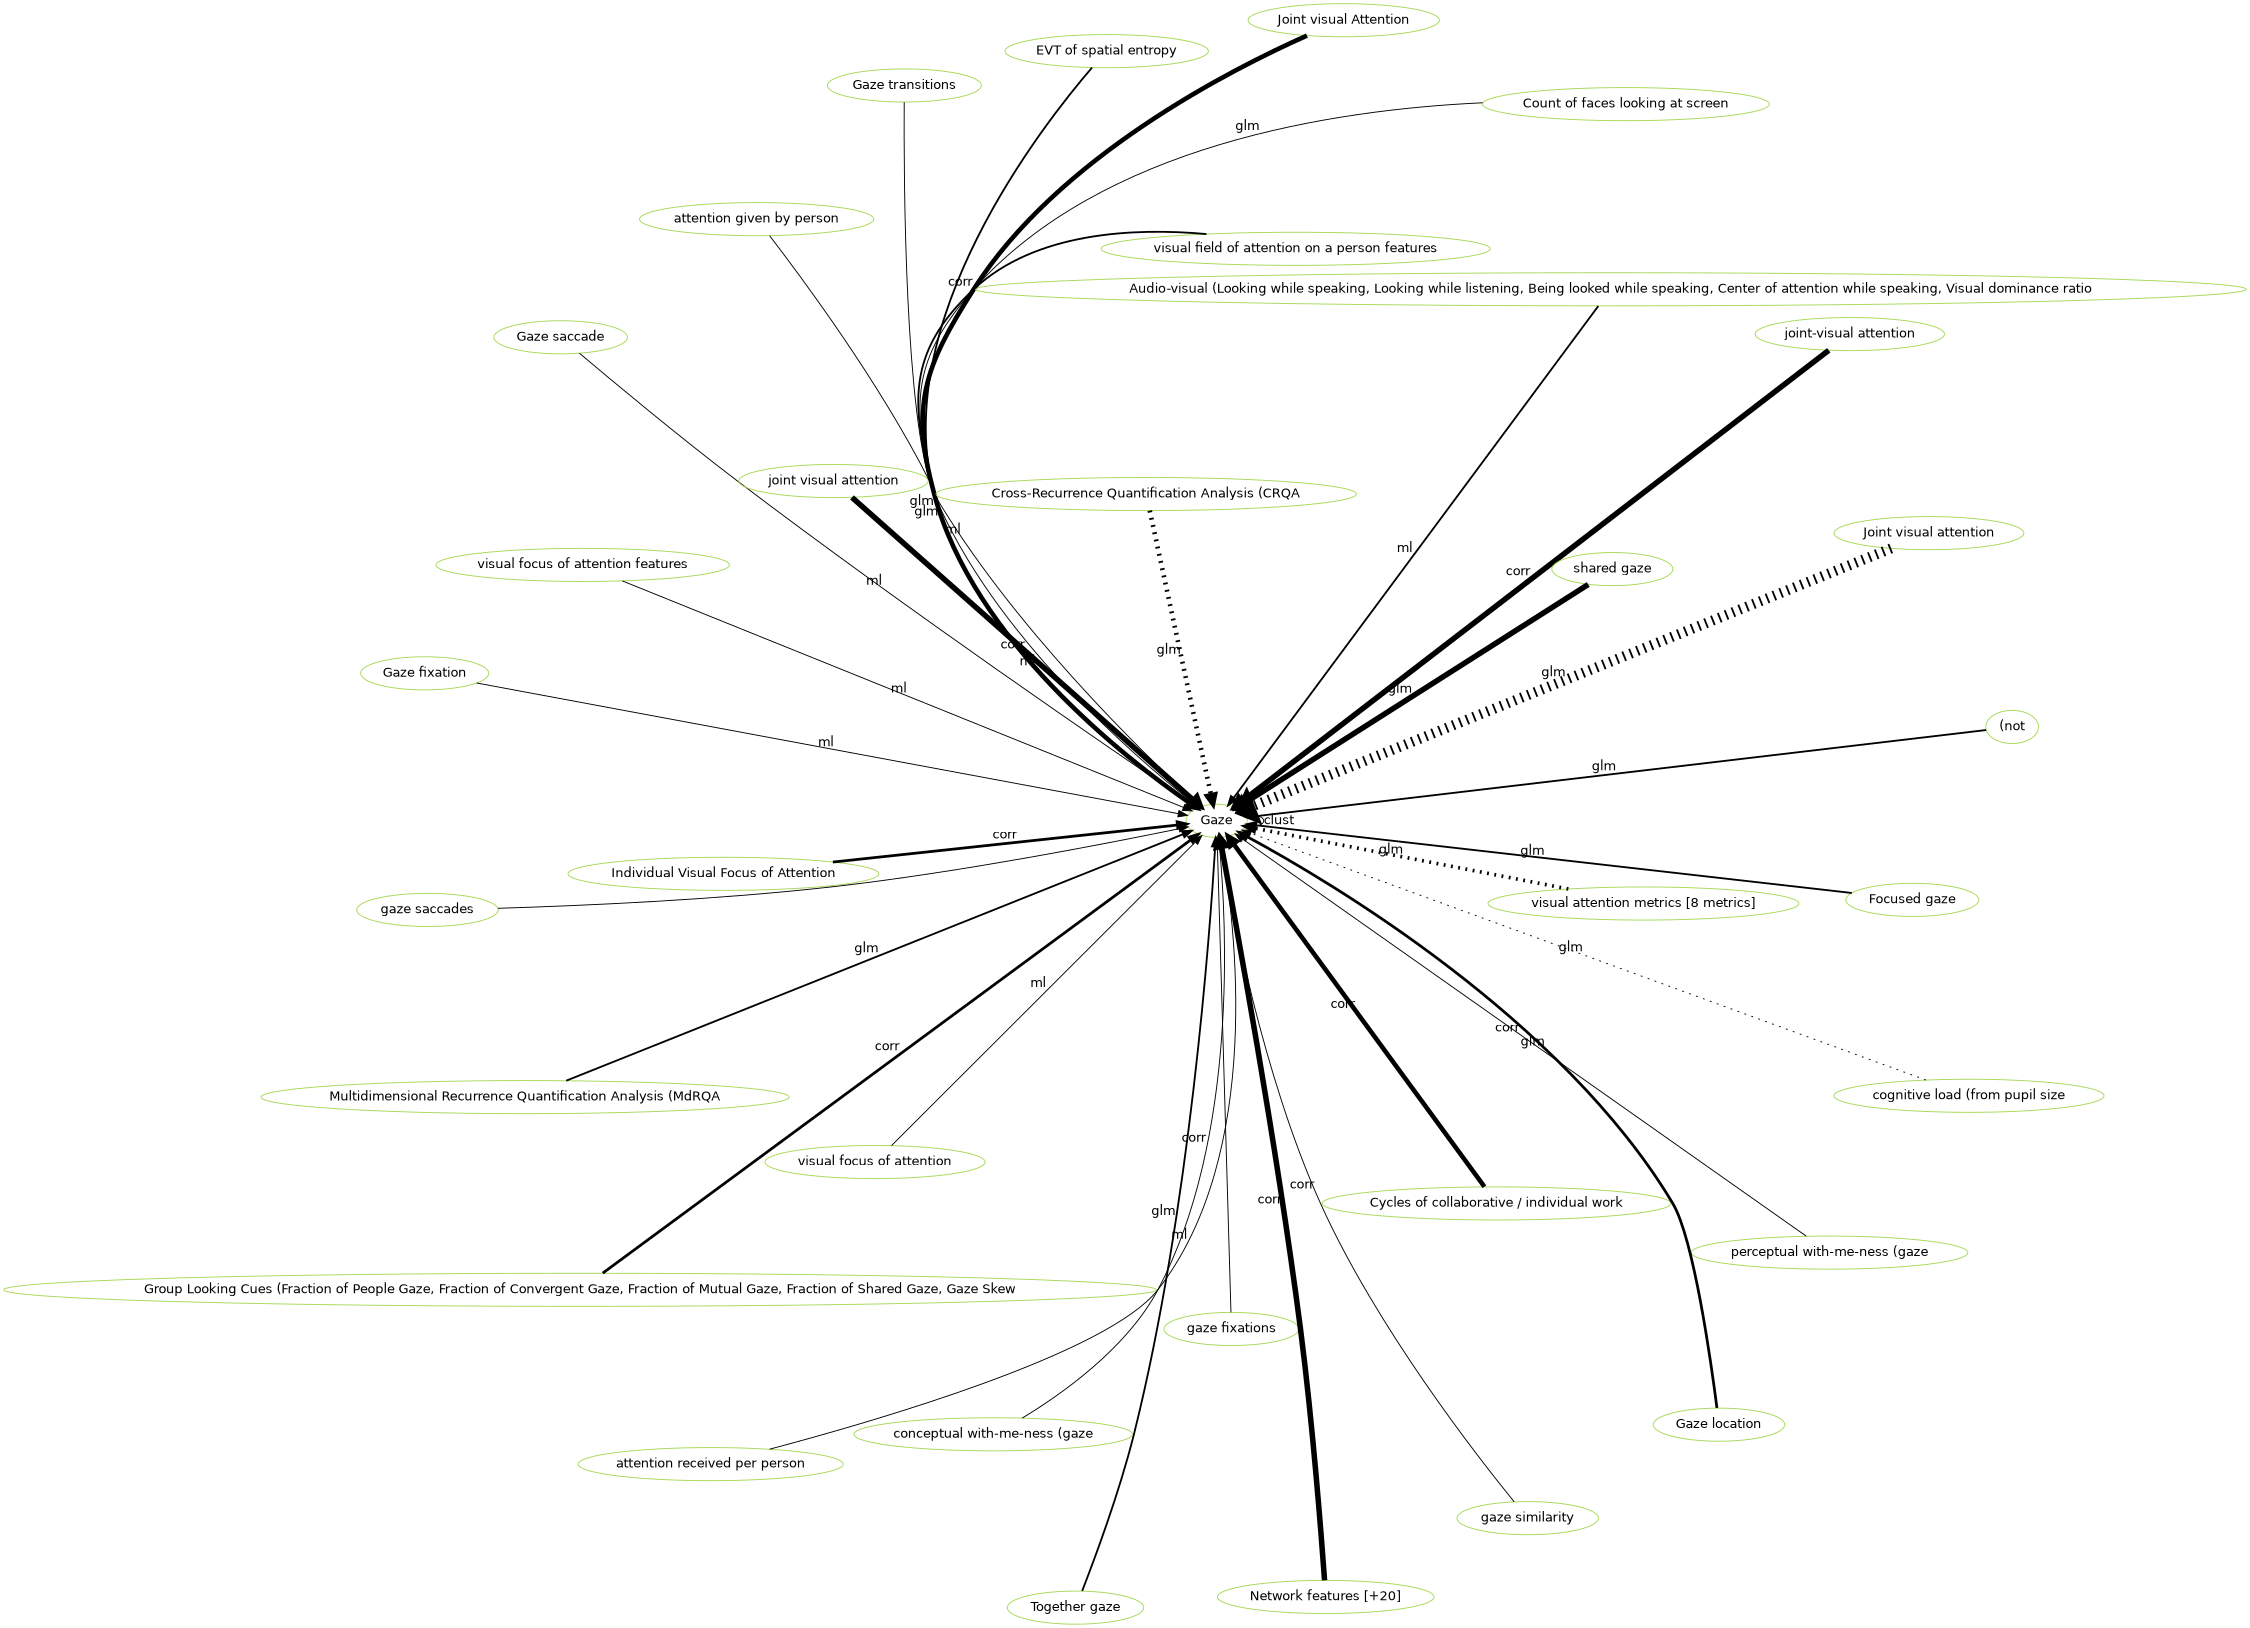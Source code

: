 digraph world {
        size="15,15";
        layout=neato
        graph [fontname = "helvetica"];
        node [fontname = "helvetica", colorscheme=set28];
        edge [fontname = "helvetica", colorscheme=set28];

	"Gaze" [href="index.svg"];
	"Focused gaze" [href="https://scholar.google.com/scholar?hl=en&q=Understanding%20collaborative%20program%20comprehension:%20Interlacing%20gaze%20and%20dialogues" target="_blank" , color="5"];
	"Together gaze" [href="https://scholar.google.com/scholar?hl=en&q=Understanding%20collaborative%20program%20comprehension:%20Interlacing%20gaze%20and%20dialogues" target="_blank" , color="5"];
	"Focused gaze" [href="https://scholar.google.com/scholar?hl=en&q=Understanding%20collaborative%20program%20comprehension:%20Interlacing%20gaze%20and%20dialogues" target="_blank" , color="5"];
	"Together gaze" [href="https://scholar.google.com/scholar?hl=en&q=Understanding%20collaborative%20program%20comprehension:%20Interlacing%20gaze%20and%20dialogues" target="_blank" , color="5"];
	"Gaze transitions" [href="https://scholar.google.com/scholar?hl=en&q=Understanding%20collaborative%20program%20comprehension:%20Interlacing%20gaze%20and%20dialogues" target="_blank" , color="5"];
	"visual attention metrics [8 metrics]" [href="https://scholar.google.com/scholar?hl=en&q=A%20Multimodal-Sensor-Enabled%20Room%20for%20Unobtrusive%20Group%20Meeting%20Analysis" target="_blank" , color="5"];
	"visual attention metrics [8 metrics]" [href="https://scholar.google.com/scholar?hl=en&q=A%20Multimodal-Sensor-Enabled%20Room%20for%20Unobtrusive%20Group%20Meeting%20Analysis" target="_blank" , color="5"];
	"visual attention metrics [8 metrics]" [href="https://scholar.google.com/scholar?hl=en&q=A%20Multimodal-Sensor-Enabled%20Room%20for%20Unobtrusive%20Group%20Meeting%20Analysis" target="_blank" , color="5"];
	"visual attention metrics [8 metrics]" [href="https://scholar.google.com/scholar?hl=en&q=A%20Multimodal-Sensor-Enabled%20Room%20for%20Unobtrusive%20Group%20Meeting%20Analysis" target="_blank" , color="5"];
	"Individual Visual Focus of Attention" [href="https://scholar.google.com/scholar?hl=en&q=Linking%20Speaking%20and%20Looking%20Behavior%20Patterns%20with%20Group%20Composition,%20Perception,%20and%20Performance" target="_blank" , color="5"];
	"Group Looking Cues (Fraction of People Gaze, Fraction of Convergent Gaze, Fraction of Mutual Gaze, Fraction of Shared Gaze, Gaze Skew" [href="https://scholar.google.com/scholar?hl=en&q=Linking%20Speaking%20and%20Looking%20Behavior%20Patterns%20with%20Group%20Composition,%20Perception,%20and%20Performance" target="_blank" , color="5"];
	"Individual Visual Focus of Attention" [href="https://scholar.google.com/scholar?hl=en&q=Linking%20Speaking%20and%20Looking%20Behavior%20Patterns%20with%20Group%20Composition,%20Perception,%20and%20Performance" target="_blank" , color="5"];
	"Group Looking Cues (Fraction of People Gaze, Fraction of Convergent Gaze, Fraction of Mutual Gaze, Fraction of Shared Gaze, Gaze Skew" [href="https://scholar.google.com/scholar?hl=en&q=Linking%20Speaking%20and%20Looking%20Behavior%20Patterns%20with%20Group%20Composition,%20Perception,%20and%20Performance" target="_blank" , color="5"];
	"Individual Visual Focus of Attention" [href="https://scholar.google.com/scholar?hl=en&q=Linking%20Speaking%20and%20Looking%20Behavior%20Patterns%20with%20Group%20Composition,%20Perception,%20and%20Performance" target="_blank" , color="5"];
	"Group Looking Cues (Fraction of People Gaze, Fraction of Convergent Gaze, Fraction of Mutual Gaze, Fraction of Shared Gaze, Gaze Skew" [href="https://scholar.google.com/scholar?hl=en&q=Linking%20Speaking%20and%20Looking%20Behavior%20Patterns%20with%20Group%20Composition,%20Perception,%20and%20Performance" target="_blank" , color="5"];
	"perceptual with-me-ness (gaze" [href="https://scholar.google.com/scholar?hl=en&q=Looking%20AT%20versus%20Looking%20THROUGH:%20A%20Dual%20Eye-tracking%20Study%20in%20MOOC%20Context" target="_blank" , color="5"];
	"conceptual with-me-ness (gaze" [href="https://scholar.google.com/scholar?hl=en&q=Looking%20AT%20versus%20Looking%20THROUGH:%20A%20Dual%20Eye-tracking%20Study%20in%20MOOC%20Context" target="_blank" , color="5"];
	"gaze similarity" [href="https://scholar.google.com/scholar?hl=en&q=Looking%20AT%20versus%20Looking%20THROUGH:%20A%20Dual%20Eye-tracking%20Study%20in%20MOOC%20Context" target="_blank" , color="5"];
	"gaze fixations" [href="https://scholar.google.com/scholar?hl=en&q=A%20Network%20Analytic%20Approach%20to%20Gaze%20Coordination%20during%20a%20Collaborative%20Task" target="_blank" , color="5"];
	"gaze saccades" [href="https://scholar.google.com/scholar?hl=en&q=A%20Network%20Analytic%20Approach%20to%20Gaze%20Coordination%20during%20a%20Collaborative%20Task" target="_blank" , color="5"];
	"(not" [href="https://scholar.google.com/scholar?hl=en&q=Dual%20Gaze%20as%20a%20Proxy%20for%20Collaboration%20in%20Informal%20Learning" target="_blank" , color="5"];
	"(not" [href="https://scholar.google.com/scholar?hl=en&q=Dual%20Gaze%20as%20a%20Proxy%20for%20Collaboration%20in%20Informal%20Learning" target="_blank" , color="5"];
	"Joint visual attention" [href="https://scholar.google.com/scholar?hl=en&q=Using%20Eye-Tracking%20Technology%20to%20Support%20Visual%20Coordination%20in%20Collaborative%20Problem-Solving%20Groups" target="_blank" , color="5"];
	"Joint visual attention" [href="https://scholar.google.com/scholar?hl=en&q=Using%20Eye-Tracking%20Technology%20to%20Support%20Visual%20Coordination%20in%20Collaborative%20Problem-Solving%20Groups" target="_blank" , color="5"];
	"Joint visual attention" [href="https://scholar.google.com/scholar?hl=en&q=The%20Effect%20of%20Mutual%20Gaze%20Perception%20on%20Students’%20Verbal%20Coordination" target="_blank" , color="5"];
	"Joint visual attention" [href="https://scholar.google.com/scholar?hl=en&q=The%20Effect%20of%20Mutual%20Gaze%20Perception%20on%20Students’%20Verbal%20Coordination" target="_blank" , color="5"];
	"Joint visual attention" [href="https://scholar.google.com/scholar?hl=en&q=The%20Effect%20of%20Mutual%20Gaze%20Perception%20on%20Students’%20Verbal%20Coordination" target="_blank" , color="5"];
	"Joint visual attention" [href="https://scholar.google.com/scholar?hl=en&q=Detecting%20Collaborative%20Dynamics%20Using%20Mobile%20Eye-Trackers" target="_blank" , color="5"];
	"Gaze" [href="https://scholar.google.com/scholar?hl=en&q=Personality%20Trait%20Classification%20via%20Co-Occurrent%20Multiparty%20Multimodal%20Event%20Discovery" target="_blank" , color="5"];
	"Joint visual Attention" [href="https://scholar.google.com/scholar?hl=en&q=Leveraging%20Mobile%20Eye-Trackers%20to%20Capture%20Joint%20Visual%20Attention%20in%20Co-Located%20Collaborative%20Learning" target="_blank" , color="5"];
	"Cycles of collaborative / individual work" [href="https://scholar.google.com/scholar?hl=en&q=Leveraging%20Mobile%20Eye-Trackers%20to%20Capture%20Joint%20Visual%20Attention%20in%20Co-Located%20Collaborative%20Learning" target="_blank" , color="5"];
	"Cycles of collaborative / individual work" [href="https://scholar.google.com/scholar?hl=en&q=Leveraging%20Mobile%20Eye-Trackers%20to%20Capture%20Joint%20Visual%20Attention%20in%20Co-Located%20Collaborative%20Learning" target="_blank" , color="5"];
	"Cycles of collaborative / individual work" [href="https://scholar.google.com/scholar?hl=en&q=Leveraging%20Mobile%20Eye-Trackers%20to%20Capture%20Joint%20Visual%20Attention%20in%20Co-Located%20Collaborative%20Learning" target="_blank" , color="5"];
	"Gaze location" [href="https://scholar.google.com/scholar?hl=en&q=Gaze%20quality%20assisted%20automatic%20recognition%20of%20social%20contexts%20in%20collaborative%20Tetris" target="_blank" , color="5"];
	"Gaze saccade" [href="https://scholar.google.com/scholar?hl=en&q=Gaze%20quality%20assisted%20automatic%20recognition%20of%20social%20contexts%20in%20collaborative%20Tetris" target="_blank" , color="5"];
	"Gaze fixation" [href="https://scholar.google.com/scholar?hl=en&q=Gaze%20quality%20assisted%20automatic%20recognition%20of%20social%20contexts%20in%20collaborative%20Tetris" target="_blank" , color="5"];
	"Gaze location" [href="https://scholar.google.com/scholar?hl=en&q=Can%20Eye%20Help%20You?:%20Effects%20of%20Visualizing%20Eye%20Fixations%20on%20Remote%20Collaboration%20Scenarios%20for%20Physical%20Tasks" target="_blank" , color="5"];
	"Gaze location" [href="https://scholar.google.com/scholar?hl=en&q=Can%20Eye%20Help%20You?:%20Effects%20of%20Visualizing%20Eye%20Fixations%20on%20Remote%20Collaboration%20Scenarios%20for%20Physical%20Tasks" target="_blank" , color="5"];
	"Joint visual Attention" [href="https://scholar.google.com/scholar?hl=en&q=Using%20Mobile%20Eye-Trackers%20to%20Unpack%20the%20Perceptual%20Benefits%20of%20a%20Tangible%20User%20Interface%20for%20Collaborative%20Learning" target="_blank" , color="5"];
	"Joint visual Attention" [href="https://scholar.google.com/scholar?hl=en&q=Using%20Mobile%20Eye-Trackers%20to%20Unpack%20the%20Perceptual%20Benefits%20of%20a%20Tangible%20User%20Interface%20for%20Collaborative%20Learning" target="_blank" , color="5"];
	"visual focus of attention features" [href="https://scholar.google.com/scholar?hl=en&q=Investigating%20Automatic%20Dominance%20Estimation%20in%20Groups%20From%20Visual%20Attention%20and%20Speaking%20Activity" target="_blank" , color="5"];
	"Cross-Recurrence Quantification Analysis (CRQA" [href="https://scholar.google.com/scholar?hl=en&q=Dynamics%20of%20Visual%20Attention%20in%20Multiparty%20Collaborative%20Problem%20Solving%20using%20Multidimensional%20Recurrence%20Quantification%20Analysis" target="_blank" , color="5"];
	"Multidimensional Recurrence Quantification Analysis (MdRQA" [href="https://scholar.google.com/scholar?hl=en&q=Dynamics%20of%20Visual%20Attention%20in%20Multiparty%20Collaborative%20Problem%20Solving%20using%20Multidimensional%20Recurrence%20Quantification%20Analysis" target="_blank" , color="5"];
	"Multidimensional Recurrence Quantification Analysis (MdRQA" [href="https://scholar.google.com/scholar?hl=en&q=Dynamics%20of%20Visual%20Attention%20in%20Multiparty%20Collaborative%20Problem%20Solving%20using%20Multidimensional%20Recurrence%20Quantification%20Analysis" target="_blank" , color="5"];
	"Cross-Recurrence Quantification Analysis (CRQA" [href="https://scholar.google.com/scholar?hl=en&q=Dynamics%20of%20Visual%20Attention%20in%20Multiparty%20Collaborative%20Problem%20Solving%20using%20Multidimensional%20Recurrence%20Quantification%20Analysis" target="_blank" , color="5"];
	"Cross-Recurrence Quantification Analysis (CRQA" [href="https://scholar.google.com/scholar?hl=en&q=Dynamics%20of%20Visual%20Attention%20in%20Multiparty%20Collaborative%20Problem%20Solving%20using%20Multidimensional%20Recurrence%20Quantification%20Analysis" target="_blank" , color="5"];
	"Cross-Recurrence Quantification Analysis (CRQA" [href="https://scholar.google.com/scholar?hl=en&q=Dynamics%20of%20Visual%20Attention%20in%20Multiparty%20Collaborative%20Problem%20Solving%20using%20Multidimensional%20Recurrence%20Quantification%20Analysis" target="_blank" , color="5"];
	"Cross-Recurrence Quantification Analysis (CRQA" [href="https://scholar.google.com/scholar?hl=en&q=Dynamics%20of%20Visual%20Attention%20in%20Multiparty%20Collaborative%20Problem%20Solving%20using%20Multidimensional%20Recurrence%20Quantification%20Analysis" target="_blank" , color="5"];
	"Audio-visual (Looking while speaking, Looking while listening, Being looked while speaking, Center of attention while speaking, Visual dominance ratio" [href="https://scholar.google.com/scholar?hl=en&q=Emergent%20leaders%20through%20looking%20and%20speaking:%20from%20audio-visual%20data%20to%20multimodal%20recognition" target="_blank" , color="5"];
	"Audio-visual (Looking while speaking, Looking while listening, Being looked while speaking, Center of attention while speaking, Visual dominance ratio" [href="https://scholar.google.com/scholar?hl=en&q=Emergent%20leaders%20through%20looking%20and%20speaking:%20from%20audio-visual%20data%20to%20multimodal%20recognition" target="_blank" , color="5"];
	"Joint visual attention" [href="https://scholar.google.com/scholar?hl=en&q=Predicting%20the%20Quality%20of%20Collaborative%20Problem%20Solving%20Through%20Linguistic%20Analysis%20of%20Discourse" target="_blank" , color="5"];
	"Count of faces looking at screen" [href="https://scholar.google.com/scholar?hl=en&q=Using%20Multimodal%20Learning%20Analytics%20to%20Identify%20Aspects%20of%20Collaboration%20in%20Project-Based%20Learning" target="_blank" , color="5"];
	"EVT of spatial entropy" [href="https://scholar.google.com/scholar?hl=en&q=An%20Alternate%20Statistical%20Lens%20to%20Look%20at%20Collaboration%20Data:%20Extreme%20Value%20Theory" target="_blank" , color="5"];
	"EVT of spatial entropy" [href="https://scholar.google.com/scholar?hl=en&q=An%20Alternate%20Statistical%20Lens%20to%20Look%20at%20Collaboration%20Data:%20Extreme%20Value%20Theory" target="_blank" , color="5"];
	"Network features [+20]" [href="https://scholar.google.com/scholar?hl=en&q=Toward%20Collaboration%20Sensing" target="_blank" , color="5"];
	"Network features [+20]" [href="https://scholar.google.com/scholar?hl=en&q=Toward%20Collaboration%20Sensing" target="_blank" , color="5"];
	"joint-visual attention" [href="https://scholar.google.com/scholar?hl=en&q=Unpacking%20Collaborative%20Learning%20Processes%20during%20Hands-on%20Activities%20using%20Mobile%20Eye-Trackers" target="_blank" , color="5"];
	"joint-visual attention" [href="https://scholar.google.com/scholar?hl=en&q=Unpacking%20Collaborative%20Learning%20Processes%20during%20Hands-on%20Activities%20using%20Mobile%20Eye-Trackers" target="_blank" , color="5"];
	"joint visual attention" [href="https://scholar.google.com/scholar?hl=en&q=3D%20Tangibles%20Facilitate%20Joint%20Visual%20Attention%20in%20Dyads" target="_blank" , color="5"];
	"joint visual attention" [href="https://scholar.google.com/scholar?hl=en&q=3D%20Tangibles%20Facilitate%20Joint%20Visual%20Attention%20in%20Dyads" target="_blank" , color="5"];
	"joint visual attention" [href="https://scholar.google.com/scholar?hl=en&q=3D%20Tangibles%20Facilitate%20Joint%20Visual%20Attention%20in%20Dyads" target="_blank" , color="5"];
	"visual focus of attention" [href="https://scholar.google.com/scholar?hl=en&q=Real-time%20mutual%20gaze%20perception" target="_blank" , color="5"];
	"joint visual attention" [href="https://scholar.google.com/scholar?hl=en&q=Real-time%20mutual%20gaze%20perception" target="_blank" , color="5"];
	"cognitive load (from pupil size" [href="https://scholar.google.com/scholar?hl=en&q=Real-time%20mutual%20gaze%20perception" target="_blank" , color="5"];
	"visual field of attention on a person features" [href="https://scholar.google.com/scholar?hl=en&q=Detecting%20Emergent%20Leader%20in%20a%20Meeting%20Environment" target="_blank" , color="5"];
	"visual field of attention on a person features" [href="https://scholar.google.com/scholar?hl=en&q=Detecting%20Emergent%20Leader%20in%20a%20Meeting%20Environment" target="_blank" , color="5"];
	"shared gaze" [href="https://scholar.google.com/scholar?hl=en&q=Effects%20of%20Shared%20Gaze%20on%20Audio-%20Versus%20Text-Based%20Remote%20Collaborations" target="_blank" , color="5"];
	"shared gaze" [href="https://scholar.google.com/scholar?hl=en&q=Effects%20of%20Shared%20Gaze%20on%20Audio-%20Versus%20Text-Based%20Remote%20Collaborations" target="_blank" , color="5"];
	"shared gaze" [href="https://scholar.google.com/scholar?hl=en&q=Effects%20of%20Shared%20Gaze%20on%20Audio-%20Versus%20Text-Based%20Remote%20Collaborations" target="_blank" , color="5"];
	"shared gaze" [href="https://scholar.google.com/scholar?hl=en&q=Effects%20of%20Shared%20Gaze%20on%20Audio-%20Versus%20Text-Based%20Remote%20Collaborations" target="_blank" , color="5"];
	"attention received per person" [href="https://scholar.google.com/scholar?hl=en&q=Employing%20Social%20Gaze%20and%20Speaking%20Activity%20for%20Automatic%20Determination%20of%20the%20Extraversion%20Trait" target="_blank" , color="5"];
	"attention given by person" [href="https://scholar.google.com/scholar?hl=en&q=Employing%20Social%20Gaze%20and%20Speaking%20Activity%20for%20Automatic%20Determination%20of%20the%20Extraversion%20Trait" target="_blank" , color="5"];
	"Joint visual attention" [href="https://scholar.google.com/scholar?hl=en&q=Using%20Eye-Tracking%20Technology%20to%20Support%20Visual%20Coordination%20in%20Collaborative%20Problem-Solving%20Groups" target="_blank" , color="5"];
	"Joint visual attention" [href="https://scholar.google.com/scholar?hl=en&q=Using%20Eye-Tracking%20Technology%20to%20Support%20Visual%20Coordination%20in%20Collaborative%20Problem-Solving%20Groups" target="_blank" , color="5"];
	"Joint visual attention" [href="https://scholar.google.com/scholar?hl=en&q=The%20Effect%20of%20Mutual%20Gaze%20Perception%20on%20Students’%20Verbal%20Coordination" target="_blank" , color="5"];
	"Joint visual attention" [href="https://scholar.google.com/scholar?hl=en&q=The%20Effect%20of%20Mutual%20Gaze%20Perception%20on%20Students’%20Verbal%20Coordination" target="_blank" , color="5"];
	"Joint visual Attention" [href="https://scholar.google.com/scholar?hl=en&q=Leveraging%20Mobile%20Eye-Trackers%20to%20Capture%20Joint%20Visual%20Attention%20in%20Co-Located%20Collaborative%20Learning" target="_blank" , color="5"];
	"Joint visual Attention" [href="https://scholar.google.com/scholar?hl=en&q=Leveraging%20Mobile%20Eye-Trackers%20to%20Capture%20Joint%20Visual%20Attention%20in%20Co-Located%20Collaborative%20Learning" target="_blank" , color="5"];
	"Cycles of collaborative / individual work" [href="https://scholar.google.com/scholar?hl=en&q=Leveraging%20Mobile%20Eye-Trackers%20to%20Capture%20Joint%20Visual%20Attention%20in%20Co-Located%20Collaborative%20Learning" target="_blank" , color="5"];
	"Cycles of collaborative / individual work" [href="https://scholar.google.com/scholar?hl=en&q=Leveraging%20Mobile%20Eye-Trackers%20to%20Capture%20Joint%20Visual%20Attention%20in%20Co-Located%20Collaborative%20Learning" target="_blank" , color="5"];
	"Network features [+20]" [href="https://scholar.google.com/scholar?hl=en&q=Toward%20Collaboration%20Sensing" target="_blank" , color="5"];
	"Network features [+20]" [href="https://scholar.google.com/scholar?hl=en&q=Toward%20Collaboration%20Sensing" target="_blank" , color="5"];
	"Network features [+20]" [href="https://scholar.google.com/scholar?hl=en&q=Toward%20Collaboration%20Sensing" target="_blank" , color="5"];
	"Network features [+20]" [href="https://scholar.google.com/scholar?hl=en&q=Toward%20Collaboration%20Sensing" target="_blank" , color="5"];
	"joint-visual attention" [href="https://scholar.google.com/scholar?hl=en&q=Unpacking%20Collaborative%20Learning%20Processes%20during%20Hands-on%20Activities%20using%20Mobile%20Eye-Trackers" target="_blank" , color="5"];
	"joint-visual attention" [href="https://scholar.google.com/scholar?hl=en&q=Unpacking%20Collaborative%20Learning%20Processes%20during%20Hands-on%20Activities%20using%20Mobile%20Eye-Trackers" target="_blank" , color="5"];
	"joint-visual attention" [href="https://scholar.google.com/scholar?hl=en&q=Unpacking%20Collaborative%20Learning%20Processes%20during%20Hands-on%20Activities%20using%20Mobile%20Eye-Trackers" target="_blank" , color="5"];
	"joint-visual attention" [href="https://scholar.google.com/scholar?hl=en&q=Unpacking%20Collaborative%20Learning%20Processes%20during%20Hands-on%20Activities%20using%20Mobile%20Eye-Trackers" target="_blank" , color="5"];
	"joint visual attention" [href="https://scholar.google.com/scholar?hl=en&q=3D%20Tangibles%20Facilitate%20Joint%20Visual%20Attention%20in%20Dyads" target="_blank" , color="5"];
	"joint visual attention" [href="https://scholar.google.com/scholar?hl=en&q=3D%20Tangibles%20Facilitate%20Joint%20Visual%20Attention%20in%20Dyads" target="_blank" , color="5"];
	"shared gaze" [href="https://scholar.google.com/scholar?hl=en&q=Effects%20of%20Shared%20Gaze%20on%20Audio-%20Versus%20Text-Based%20Remote%20Collaborations" target="_blank" , color="5"];
	"shared gaze" [href="https://scholar.google.com/scholar?hl=en&q=Effects%20of%20Shared%20Gaze%20on%20Audio-%20Versus%20Text-Based%20Remote%20Collaborations" target="_blank" , color="5"];
	"Focused gaze" -> "Gaze" [label="glm", labeltooltip=2, style="solid", penwidth=2];
	"Together gaze" -> "Gaze" [label="glm", labeltooltip=2, style="solid", penwidth=2];
	"Gaze transitions" -> "Gaze" [label="glm", labeltooltip=1, style="solid", penwidth=1];
	"visual attention metrics [8 metrics]" -> "Gaze" [label="glm", labeltooltip=4, style="dotted", penwidth=4];
	"Individual Visual Focus of Attention" -> "Gaze" [label="corr", labeltooltip=3, style="solid", penwidth=3];
	"Group Looking Cues (Fraction of People Gaze, Fraction of Convergent Gaze, Fraction of Mutual Gaze, Fraction of Shared Gaze, Gaze Skew" -> "Gaze" [label="corr", labeltooltip=3, style="solid", penwidth=3];
	"perceptual with-me-ness (gaze" -> "Gaze" [label="corr", labeltooltip=1, style="solid", penwidth=1];
	"conceptual with-me-ness (gaze" -> "Gaze" [label="corr", labeltooltip=1, style="solid", penwidth=1];
	"gaze similarity" -> "Gaze" [label="corr", labeltooltip=1, style="solid", penwidth=1];
	"gaze fixations" -> "Gaze" [label="", labeltooltip=1, style="solid", penwidth=1];
	"gaze saccades" -> "Gaze" [label="", labeltooltip=1, style="solid", penwidth=1];
	"(not" -> "Gaze" [label="glm", labeltooltip=2, style="solid", penwidth=2];
	"Joint visual attention" -> "Gaze" [label="glm", labeltooltip=11, style="dotted", penwidth=11];
	"Gaze" -> "Gaze" [label="clust", labeltooltip=1, style="solid", penwidth=1];
	"Joint visual Attention" -> "Gaze" [label="corr", labeltooltip=5, style="solid", penwidth=5];
	"Cycles of collaborative / individual work" -> "Gaze" [label="corr", labeltooltip=5, style="solid", penwidth=5];
	"Gaze location" -> "Gaze" [label="glm", labeltooltip=3, style="solid", penwidth=3];
	"Gaze saccade" -> "Gaze" [label="ml", labeltooltip=1, style="solid", penwidth=1];
	"Gaze fixation" -> "Gaze" [label="ml", labeltooltip=1, style="solid", penwidth=1];
	"visual focus of attention features" -> "Gaze" [label="ml", labeltooltip=1, style="solid", penwidth=1];
	"Cross-Recurrence Quantification Analysis (CRQA" -> "Gaze" [label="glm", labeltooltip=5, style="dotted", penwidth=5];
	"Multidimensional Recurrence Quantification Analysis (MdRQA" -> "Gaze" [label="glm", labeltooltip=2, style="solid", penwidth=2];
	"Audio-visual (Looking while speaking, Looking while listening, Being looked while speaking, Center of attention while speaking, Visual dominance ratio" -> "Gaze" [label="ml", labeltooltip=2, style="solid", penwidth=2];
	"Count of faces looking at screen" -> "Gaze" [label="glm", labeltooltip=1, style="solid", penwidth=1];
	"EVT of spatial entropy" -> "Gaze" [label="glm", labeltooltip=2, style="solid", penwidth=2];
	"Network features [+20]" -> "Gaze" [label="corr", labeltooltip=6, style="solid", penwidth=6];
	"joint-visual attention" -> "Gaze" [label="corr", labeltooltip=6, style="solid", penwidth=6];
	"joint visual attention" -> "Gaze" [label="corr", labeltooltip=6, style="solid", penwidth=6];
	"visual focus of attention" -> "Gaze" [label="ml", labeltooltip=1, style="solid", penwidth=1];
	"cognitive load (from pupil size" -> "Gaze" [label="glm", labeltooltip=1, style="dotted", penwidth=1];
	"visual field of attention on a person features" -> "Gaze" [label="ml", labeltooltip=2, style="solid", penwidth=2];
	"shared gaze" -> "Gaze" [label="glm", labeltooltip=6, style="solid", penwidth=6];
	"attention received per person" -> "Gaze" [label="ml", labeltooltip=1, style="solid", penwidth=1];
	"attention given by person" -> "Gaze" [label="ml", labeltooltip=1, style="solid", penwidth=1];

 overlap=false 
 splines = true; 


}